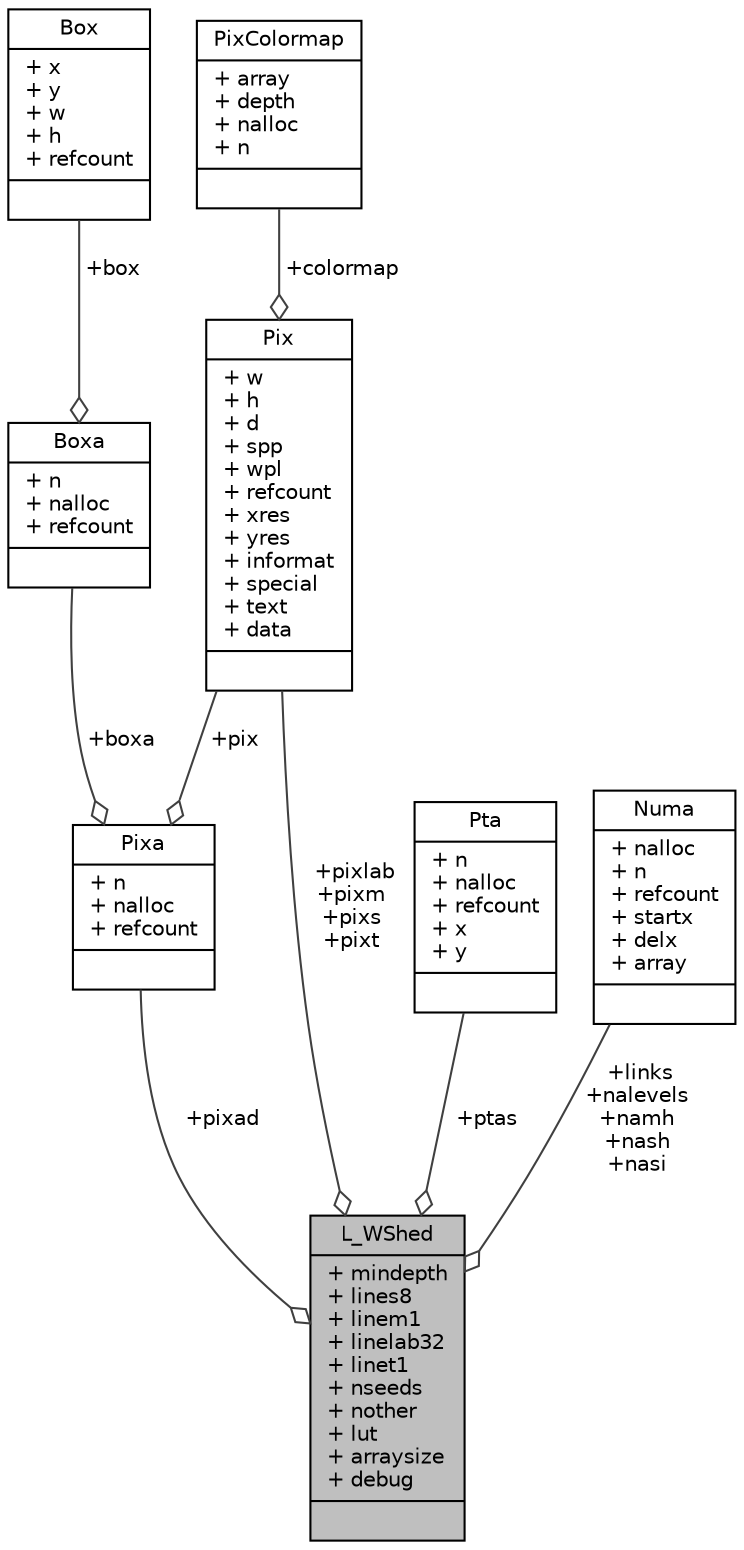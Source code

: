 digraph "L_WShed"
{
 // LATEX_PDF_SIZE
  edge [fontname="Helvetica",fontsize="10",labelfontname="Helvetica",labelfontsize="10"];
  node [fontname="Helvetica",fontsize="10",shape=record];
  Node1 [label="{L_WShed\n|+ mindepth\l+ lines8\l+ linem1\l+ linelab32\l+ linet1\l+ nseeds\l+ nother\l+ lut\l+ arraysize\l+ debug\l|}",height=0.2,width=0.4,color="black", fillcolor="grey75", style="filled", fontcolor="black",tooltip=" "];
  Node2 -> Node1 [color="grey25",fontsize="10",style="solid",label=" +pixlab\n+pixm\n+pixs\n+pixt" ,arrowhead="odiamond",fontname="Helvetica"];
  Node2 [label="{Pix\n|+ w\l+ h\l+ d\l+ spp\l+ wpl\l+ refcount\l+ xres\l+ yres\l+ informat\l+ special\l+ text\l+ data\l|}",height=0.2,width=0.4,color="black", fillcolor="white", style="filled",URL="$struct_pix.html",tooltip=" "];
  Node3 -> Node2 [color="grey25",fontsize="10",style="solid",label=" +colormap" ,arrowhead="odiamond",fontname="Helvetica"];
  Node3 [label="{PixColormap\n|+ array\l+ depth\l+ nalloc\l+ n\l|}",height=0.2,width=0.4,color="black", fillcolor="white", style="filled",URL="$struct_pix_colormap.html",tooltip=" "];
  Node4 -> Node1 [color="grey25",fontsize="10",style="solid",label=" +pixad" ,arrowhead="odiamond",fontname="Helvetica"];
  Node4 [label="{Pixa\n|+ n\l+ nalloc\l+ refcount\l|}",height=0.2,width=0.4,color="black", fillcolor="white", style="filled",URL="$struct_pixa.html",tooltip=" "];
  Node2 -> Node4 [color="grey25",fontsize="10",style="solid",label=" +pix" ,arrowhead="odiamond",fontname="Helvetica"];
  Node5 -> Node4 [color="grey25",fontsize="10",style="solid",label=" +boxa" ,arrowhead="odiamond",fontname="Helvetica"];
  Node5 [label="{Boxa\n|+ n\l+ nalloc\l+ refcount\l|}",height=0.2,width=0.4,color="black", fillcolor="white", style="filled",URL="$struct_boxa.html",tooltip=" "];
  Node6 -> Node5 [color="grey25",fontsize="10",style="solid",label=" +box" ,arrowhead="odiamond",fontname="Helvetica"];
  Node6 [label="{Box\n|+ x\l+ y\l+ w\l+ h\l+ refcount\l|}",height=0.2,width=0.4,color="black", fillcolor="white", style="filled",URL="$struct_box.html",tooltip=" "];
  Node7 -> Node1 [color="grey25",fontsize="10",style="solid",label=" +ptas" ,arrowhead="odiamond",fontname="Helvetica"];
  Node7 [label="{Pta\n|+ n\l+ nalloc\l+ refcount\l+ x\l+ y\l|}",height=0.2,width=0.4,color="black", fillcolor="white", style="filled",URL="$struct_pta.html",tooltip=" "];
  Node8 -> Node1 [color="grey25",fontsize="10",style="solid",label=" +links\n+nalevels\n+namh\n+nash\n+nasi" ,arrowhead="odiamond",fontname="Helvetica"];
  Node8 [label="{Numa\n|+ nalloc\l+ n\l+ refcount\l+ startx\l+ delx\l+ array\l|}",height=0.2,width=0.4,color="black", fillcolor="white", style="filled",URL="$struct_numa.html",tooltip=" "];
}
